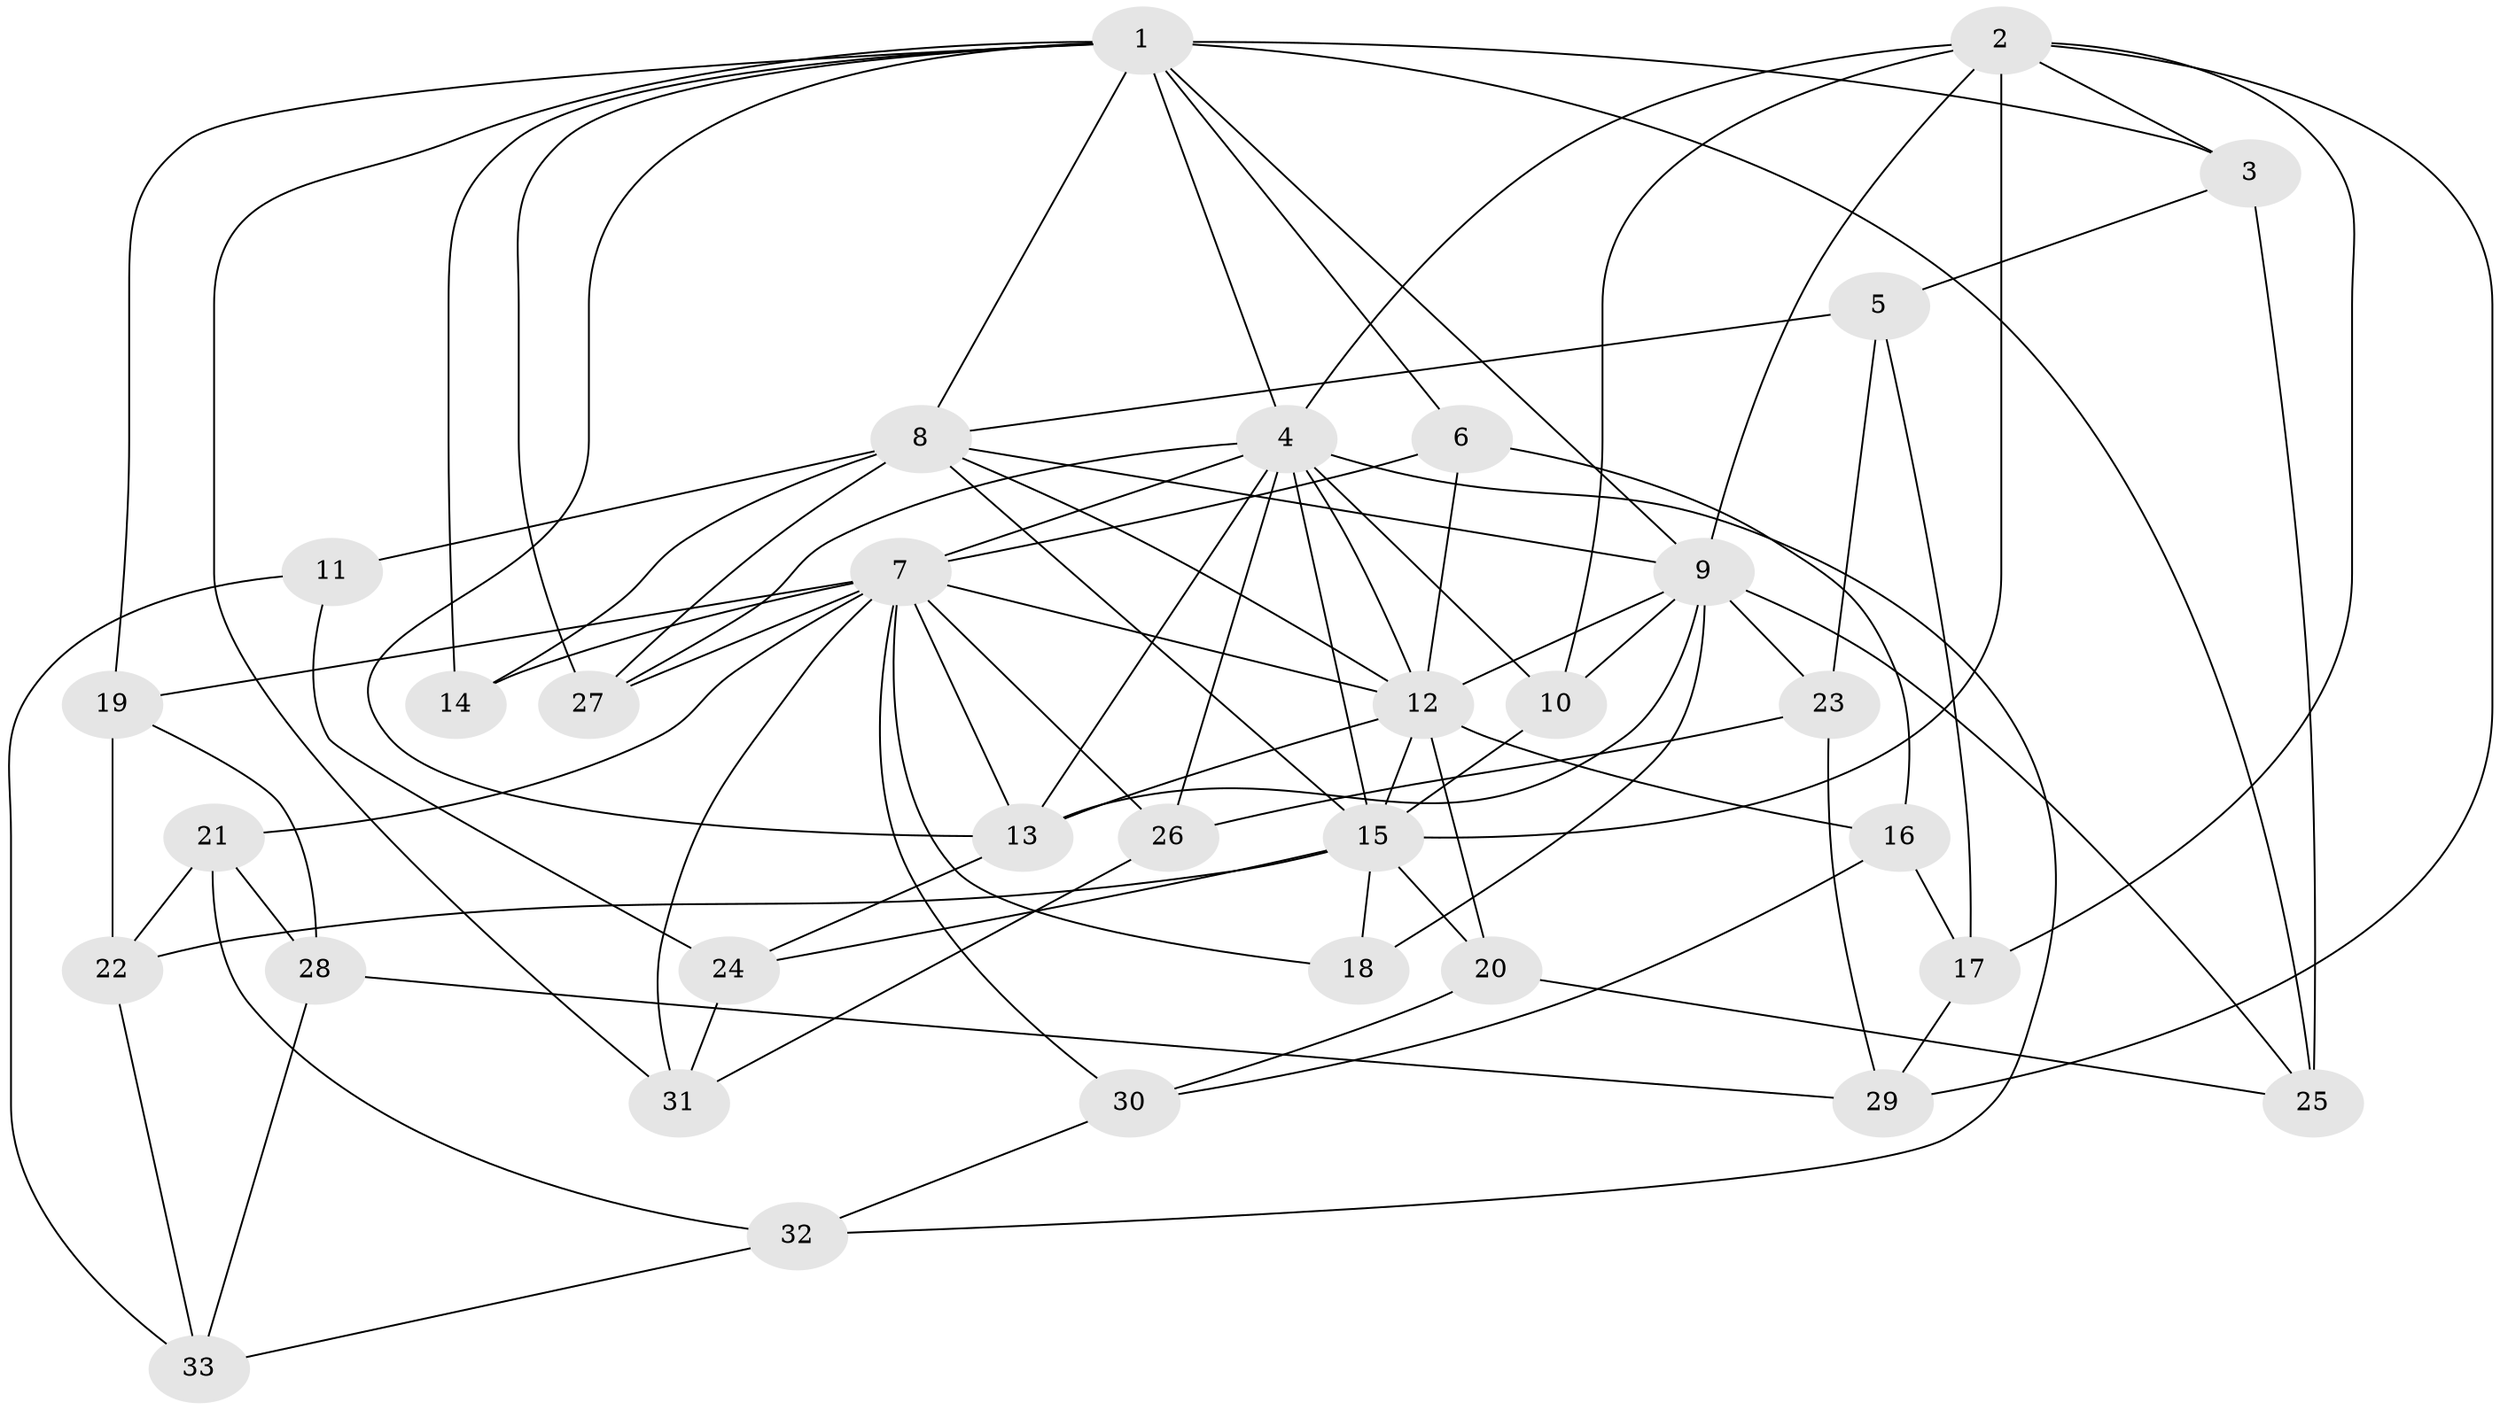 // original degree distribution, {4: 1.0}
// Generated by graph-tools (version 1.1) at 2025/37/03/09/25 02:37:49]
// undirected, 33 vertices, 87 edges
graph export_dot {
graph [start="1"]
  node [color=gray90,style=filled];
  1;
  2;
  3;
  4;
  5;
  6;
  7;
  8;
  9;
  10;
  11;
  12;
  13;
  14;
  15;
  16;
  17;
  18;
  19;
  20;
  21;
  22;
  23;
  24;
  25;
  26;
  27;
  28;
  29;
  30;
  31;
  32;
  33;
  1 -- 3 [weight=1.0];
  1 -- 4 [weight=2.0];
  1 -- 6 [weight=1.0];
  1 -- 8 [weight=1.0];
  1 -- 9 [weight=1.0];
  1 -- 13 [weight=1.0];
  1 -- 14 [weight=1.0];
  1 -- 19 [weight=1.0];
  1 -- 25 [weight=1.0];
  1 -- 27 [weight=1.0];
  1 -- 31 [weight=1.0];
  2 -- 3 [weight=1.0];
  2 -- 4 [weight=2.0];
  2 -- 9 [weight=1.0];
  2 -- 10 [weight=1.0];
  2 -- 15 [weight=3.0];
  2 -- 17 [weight=1.0];
  2 -- 29 [weight=1.0];
  3 -- 5 [weight=1.0];
  3 -- 25 [weight=1.0];
  4 -- 7 [weight=1.0];
  4 -- 10 [weight=1.0];
  4 -- 12 [weight=1.0];
  4 -- 13 [weight=1.0];
  4 -- 15 [weight=1.0];
  4 -- 26 [weight=1.0];
  4 -- 27 [weight=1.0];
  4 -- 32 [weight=1.0];
  5 -- 8 [weight=1.0];
  5 -- 17 [weight=1.0];
  5 -- 23 [weight=1.0];
  6 -- 7 [weight=1.0];
  6 -- 12 [weight=1.0];
  6 -- 16 [weight=1.0];
  7 -- 12 [weight=1.0];
  7 -- 13 [weight=1.0];
  7 -- 14 [weight=1.0];
  7 -- 18 [weight=1.0];
  7 -- 19 [weight=1.0];
  7 -- 21 [weight=1.0];
  7 -- 26 [weight=1.0];
  7 -- 27 [weight=1.0];
  7 -- 30 [weight=1.0];
  7 -- 31 [weight=1.0];
  8 -- 9 [weight=1.0];
  8 -- 11 [weight=2.0];
  8 -- 12 [weight=1.0];
  8 -- 14 [weight=2.0];
  8 -- 15 [weight=1.0];
  8 -- 27 [weight=1.0];
  9 -- 10 [weight=1.0];
  9 -- 12 [weight=4.0];
  9 -- 13 [weight=1.0];
  9 -- 18 [weight=1.0];
  9 -- 23 [weight=1.0];
  9 -- 25 [weight=1.0];
  10 -- 15 [weight=1.0];
  11 -- 24 [weight=1.0];
  11 -- 33 [weight=1.0];
  12 -- 13 [weight=1.0];
  12 -- 15 [weight=1.0];
  12 -- 16 [weight=1.0];
  12 -- 20 [weight=1.0];
  13 -- 24 [weight=1.0];
  15 -- 18 [weight=2.0];
  15 -- 20 [weight=1.0];
  15 -- 22 [weight=1.0];
  15 -- 24 [weight=1.0];
  16 -- 17 [weight=1.0];
  16 -- 30 [weight=1.0];
  17 -- 29 [weight=1.0];
  19 -- 22 [weight=1.0];
  19 -- 28 [weight=1.0];
  20 -- 25 [weight=1.0];
  20 -- 30 [weight=1.0];
  21 -- 22 [weight=1.0];
  21 -- 28 [weight=1.0];
  21 -- 32 [weight=1.0];
  22 -- 33 [weight=1.0];
  23 -- 26 [weight=1.0];
  23 -- 29 [weight=1.0];
  24 -- 31 [weight=1.0];
  26 -- 31 [weight=1.0];
  28 -- 29 [weight=1.0];
  28 -- 33 [weight=1.0];
  30 -- 32 [weight=1.0];
  32 -- 33 [weight=1.0];
}
